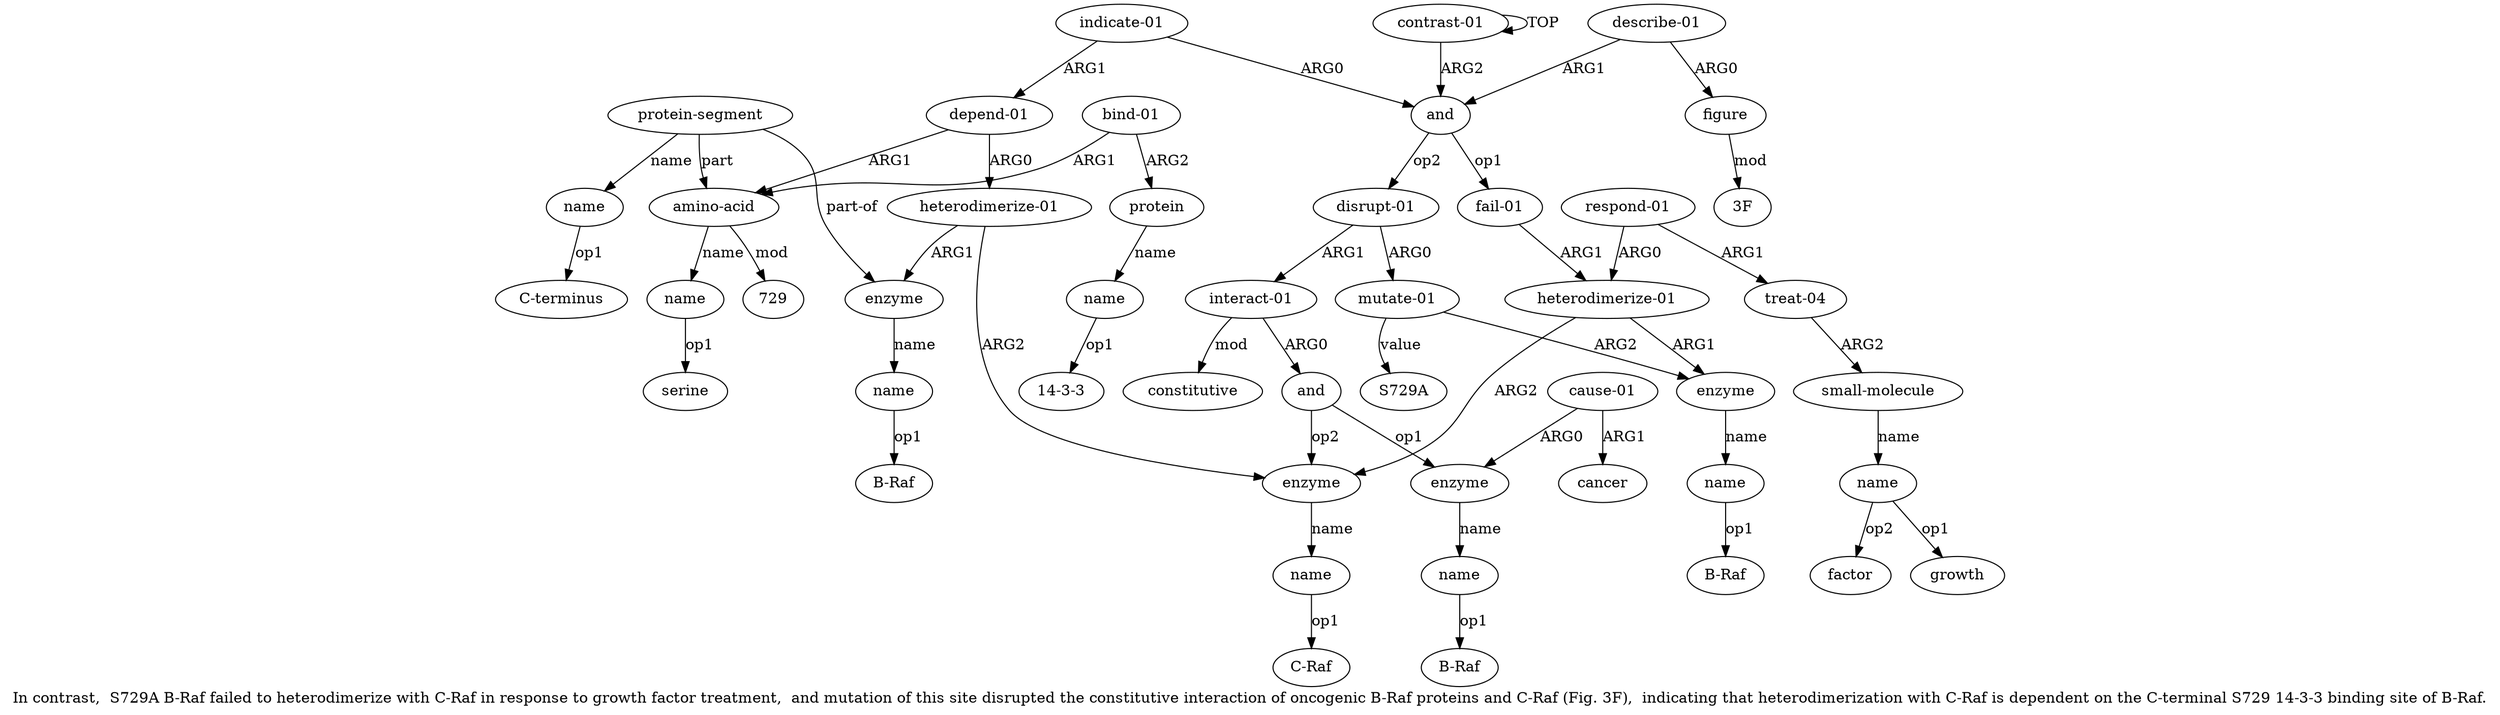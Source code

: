 digraph  {
	graph [label="In contrast,  S729A B-Raf failed to heterodimerize with C-Raf in response to growth factor treatment,  and mutation of this site \
disrupted the constitutive interaction of oncogenic B-Raf proteins and C-Raf (Fig. 3F),  indicating that heterodimerization with \
C-Raf is dependent on the C-terminal S729 14-3-3 binding site of B-Raf."];
	node [label="\N"];
	a20	 [color=black,
		gold_ind=20,
		gold_label=constitutive,
		label=constitutive,
		test_ind=20,
		test_label=constitutive];
	a21	 [color=black,
		gold_ind=21,
		gold_label="describe-01",
		label="describe-01",
		test_ind=21,
		test_label="describe-01"];
	a22	 [color=black,
		gold_ind=22,
		gold_label=figure,
		label=figure,
		test_ind=22,
		test_label=figure];
	a21 -> a22 [key=0,
	color=black,
	gold_label=ARG0,
	label=ARG0,
	test_label=ARG0];
a1 [color=black,
	gold_ind=1,
	gold_label=and,
	label=and,
	test_ind=1,
	test_label=and];
a21 -> a1 [key=0,
color=black,
gold_label=ARG1,
label=ARG1,
test_label=ARG1];
"a22 3F" [color=black,
gold_ind=-1,
gold_label="3F",
label="3F",
test_ind=-1,
test_label="3F"];
a22 -> "a22 3F" [key=0,
color=black,
gold_label=mod,
label=mod,
test_label=mod];
a23 [color=black,
gold_ind=23,
gold_label="indicate-01",
label="indicate-01",
test_ind=23,
test_label="indicate-01"];
a24 [color=black,
gold_ind=24,
gold_label="depend-01",
label="depend-01",
test_ind=24,
test_label="depend-01"];
a23 -> a24 [key=0,
color=black,
gold_label=ARG1,
label=ARG1,
test_label=ARG1];
a23 -> a1 [key=0,
color=black,
gold_label=ARG0,
label=ARG0,
test_label=ARG0];
a25 [color=black,
gold_ind=25,
gold_label="heterodimerize-01",
label="heterodimerize-01",
test_ind=25,
test_label="heterodimerize-01"];
a24 -> a25 [key=0,
color=black,
gold_label=ARG0,
label=ARG0,
test_label=ARG0];
a28 [color=black,
gold_ind=28,
gold_label="amino-acid",
label="amino-acid",
test_ind=28,
test_label="amino-acid"];
a24 -> a28 [key=0,
color=black,
gold_label=ARG1,
label=ARG1,
test_label=ARG1];
a26 [color=black,
gold_ind=26,
gold_label=enzyme,
label=enzyme,
test_ind=26,
test_label=enzyme];
a25 -> a26 [key=0,
color=black,
gold_label=ARG1,
label=ARG1,
test_label=ARG1];
a7 [color=black,
gold_ind=7,
gold_label=enzyme,
label=enzyme,
test_ind=7,
test_label=enzyme];
a25 -> a7 [key=0,
color=black,
gold_label=ARG2,
label=ARG2,
test_label=ARG2];
a27 [color=black,
gold_ind=27,
gold_label=name,
label=name,
test_ind=27,
test_label=name];
a26 -> a27 [key=0,
color=black,
gold_label=name,
label=name,
test_label=name];
"a27 B-Raf" [color=black,
gold_ind=-1,
gold_label="B-Raf",
label="B-Raf",
test_ind=-1,
test_label="B-Raf"];
a27 -> "a27 B-Raf" [key=0,
color=black,
gold_label=op1,
label=op1,
test_label=op1];
a29 [color=black,
gold_ind=29,
gold_label=name,
label=name,
test_ind=29,
test_label=name];
a28 -> a29 [key=0,
color=black,
gold_label=name,
label=name,
test_label=name];
"a28 729" [color=black,
gold_ind=-1,
gold_label=729,
label=729,
test_ind=-1,
test_label=729];
a28 -> "a28 729" [key=0,
color=black,
gold_label=mod,
label=mod,
test_label=mod];
"a29 serine" [color=black,
gold_ind=-1,
gold_label=serine,
label=serine,
test_ind=-1,
test_label=serine];
a29 -> "a29 serine" [key=0,
color=black,
gold_label=op1,
label=op1,
test_label=op1];
a31 [color=black,
gold_ind=31,
gold_label=name,
label=name,
test_ind=31,
test_label=name];
"a31 C-terminus" [color=black,
gold_ind=-1,
gold_label="C-terminus",
label="C-terminus",
test_ind=-1,
test_label="C-terminus"];
a31 -> "a31 C-terminus" [key=0,
color=black,
gold_label=op1,
label=op1,
test_label=op1];
a30 [color=black,
gold_ind=30,
gold_label="protein-segment",
label="protein-segment",
test_ind=30,
test_label="protein-segment"];
a30 -> a26 [key=0,
color=black,
gold_label="part-of",
label="part-of",
test_label="part-of"];
a30 -> a28 [key=0,
color=black,
gold_label=part,
label=part,
test_label=part];
a30 -> a31 [key=0,
color=black,
gold_label=name,
label=name,
test_label=name];
"a5 B-Raf" [color=black,
gold_ind=-1,
gold_label="B-Raf",
label="B-Raf",
test_ind=-1,
test_label="B-Raf"];
a33 [color=black,
gold_ind=33,
gold_label=protein,
label=protein,
test_ind=33,
test_label=protein];
a34 [color=black,
gold_ind=34,
gold_label=name,
label=name,
test_ind=34,
test_label=name];
a33 -> a34 [key=0,
color=black,
gold_label=name,
label=name,
test_label=name];
"a34 14-3-3" [color=black,
gold_ind=-1,
gold_label="14-3-3",
label="14-3-3",
test_ind=-1,
test_label="14-3-3"];
"a17 B-Raf" [color=black,
gold_ind=-1,
gold_label="B-Raf",
label="B-Raf",
test_ind=-1,
test_label="B-Raf"];
a34 -> "a34 14-3-3" [key=0,
color=black,
gold_label=op1,
label=op1,
test_label=op1];
a32 [color=black,
gold_ind=32,
gold_label="bind-01",
label="bind-01",
test_ind=32,
test_label="bind-01"];
a32 -> a28 [key=0,
color=black,
gold_label=ARG1,
label=ARG1,
test_label=ARG1];
a32 -> a33 [key=0,
color=black,
gold_label=ARG2,
label=ARG2,
test_label=ARG2];
a15 [color=black,
gold_ind=15,
gold_label=and,
label=and,
test_ind=15,
test_label=and];
a16 [color=black,
gold_ind=16,
gold_label=enzyme,
label=enzyme,
test_ind=16,
test_label=enzyme];
a15 -> a16 [key=0,
color=black,
gold_label=op1,
label=op1,
test_label=op1];
a15 -> a7 [key=0,
color=black,
gold_label=op2,
label=op2,
test_label=op2];
a14 [color=black,
gold_ind=14,
gold_label="interact-01",
label="interact-01",
test_ind=14,
test_label="interact-01"];
a14 -> a20 [key=0,
color=black,
gold_label=mod,
label=mod,
test_label=mod];
a14 -> a15 [key=0,
color=black,
gold_label=ARG0,
label=ARG0,
test_label=ARG0];
a17 [color=black,
gold_ind=17,
gold_label=name,
label=name,
test_ind=17,
test_label=name];
a17 -> "a17 B-Raf" [key=0,
color=black,
gold_label=op1,
label=op1,
test_label=op1];
a16 -> a17 [key=0,
color=black,
gold_label=name,
label=name,
test_label=name];
a11 [color=black,
gold_ind=11,
gold_label="small-molecule",
label="small-molecule",
test_ind=11,
test_label="small-molecule"];
a12 [color=black,
gold_ind=12,
gold_label=name,
label=name,
test_ind=12,
test_label=name];
a11 -> a12 [key=0,
color=black,
gold_label=name,
label=name,
test_label=name];
a10 [color=black,
gold_ind=10,
gold_label="treat-04",
label="treat-04",
test_ind=10,
test_label="treat-04"];
a10 -> a11 [key=0,
color=black,
gold_label=ARG2,
label=ARG2,
test_label=ARG2];
a13 [color=black,
gold_ind=13,
gold_label="disrupt-01",
label="disrupt-01",
test_ind=13,
test_label="disrupt-01"];
a13 -> a14 [key=0,
color=black,
gold_label=ARG1,
label=ARG1,
test_label=ARG1];
a6 [color=black,
gold_ind=6,
gold_label="mutate-01",
label="mutate-01",
test_ind=6,
test_label="mutate-01"];
a13 -> a6 [key=0,
color=black,
gold_label=ARG0,
label=ARG0,
test_label=ARG0];
"a12 growth" [color=black,
gold_ind=-1,
gold_label=growth,
label=growth,
test_ind=-1,
test_label=growth];
a12 -> "a12 growth" [key=0,
color=black,
gold_label=op1,
label=op1,
test_label=op1];
"a12 factor" [color=black,
gold_ind=-1,
gold_label=factor,
label=factor,
test_ind=-1,
test_label=factor];
a12 -> "a12 factor" [key=0,
color=black,
gold_label=op2,
label=op2,
test_label=op2];
"a6 S729A" [color=black,
gold_ind=-1,
gold_label=S729A,
label=S729A,
test_ind=-1,
test_label=S729A];
a19 [color=black,
gold_ind=19,
gold_label=cancer,
label=cancer,
test_ind=19,
test_label=cancer];
a18 [color=black,
gold_ind=18,
gold_label="cause-01",
label="cause-01",
test_ind=18,
test_label="cause-01"];
a18 -> a16 [key=0,
color=black,
gold_label=ARG0,
label=ARG0,
test_label=ARG0];
a18 -> a19 [key=0,
color=black,
gold_label=ARG1,
label=ARG1,
test_label=ARG1];
a1 -> a13 [key=0,
color=black,
gold_label=op2,
label=op2,
test_label=op2];
a2 [color=black,
gold_ind=2,
gold_label="fail-01",
label="fail-01",
test_ind=2,
test_label="fail-01"];
a1 -> a2 [key=0,
color=black,
gold_label=op1,
label=op1,
test_label=op1];
a0 [color=black,
gold_ind=0,
gold_label="contrast-01",
label="contrast-01",
test_ind=0,
test_label="contrast-01"];
a0 -> a1 [key=0,
color=black,
gold_label=ARG2,
label=ARG2,
test_label=ARG2];
a0 -> a0 [key=0,
color=black,
gold_label=TOP,
label=TOP,
test_label=TOP];
a3 [color=black,
gold_ind=3,
gold_label="heterodimerize-01",
label="heterodimerize-01",
test_ind=3,
test_label="heterodimerize-01"];
a4 [color=black,
gold_ind=4,
gold_label=enzyme,
label=enzyme,
test_ind=4,
test_label=enzyme];
a3 -> a4 [key=0,
color=black,
gold_label=ARG1,
label=ARG1,
test_label=ARG1];
a3 -> a7 [key=0,
color=black,
gold_label=ARG2,
label=ARG2,
test_label=ARG2];
a2 -> a3 [key=0,
color=black,
gold_label=ARG1,
label=ARG1,
test_label=ARG1];
a5 [color=black,
gold_ind=5,
gold_label=name,
label=name,
test_ind=5,
test_label=name];
a5 -> "a5 B-Raf" [key=0,
color=black,
gold_label=op1,
label=op1,
test_label=op1];
a4 -> a5 [key=0,
color=black,
gold_label=name,
label=name,
test_label=name];
a8 [color=black,
gold_ind=8,
gold_label=name,
label=name,
test_ind=8,
test_label=name];
a7 -> a8 [key=0,
color=black,
gold_label=name,
label=name,
test_label=name];
a6 -> "a6 S729A" [key=0,
color=black,
gold_label=value,
label=value,
test_label=value];
a6 -> a4 [key=0,
color=black,
gold_label=ARG2,
label=ARG2,
test_label=ARG2];
a9 [color=black,
gold_ind=9,
gold_label="respond-01",
label="respond-01",
test_ind=9,
test_label="respond-01"];
a9 -> a10 [key=0,
color=black,
gold_label=ARG1,
label=ARG1,
test_label=ARG1];
a9 -> a3 [key=0,
color=black,
gold_label=ARG0,
label=ARG0,
test_label=ARG0];
"a8 C-Raf" [color=black,
gold_ind=-1,
gold_label="C-Raf",
label="C-Raf",
test_ind=-1,
test_label="C-Raf"];
a8 -> "a8 C-Raf" [key=0,
color=black,
gold_label=op1,
label=op1,
test_label=op1];
}
